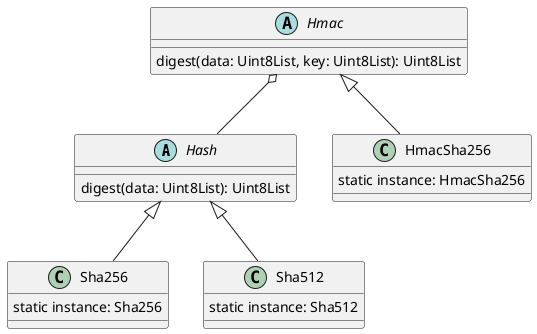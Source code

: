 @startuml digest_classes

abstract class Hash {
    digest(data: Uint8List): Uint8List
}

abstract class Hmac {
    digest(data: Uint8List, key: Uint8List): Uint8List
}

Hmac o-- Hash

class Sha256 extends Hash {
    static instance: Sha256
}

class Sha512 extends Hash {
    static instance: Sha512
}

class HmacSha256 extends Hmac {
    static instance: HmacSha256
}

@enduml